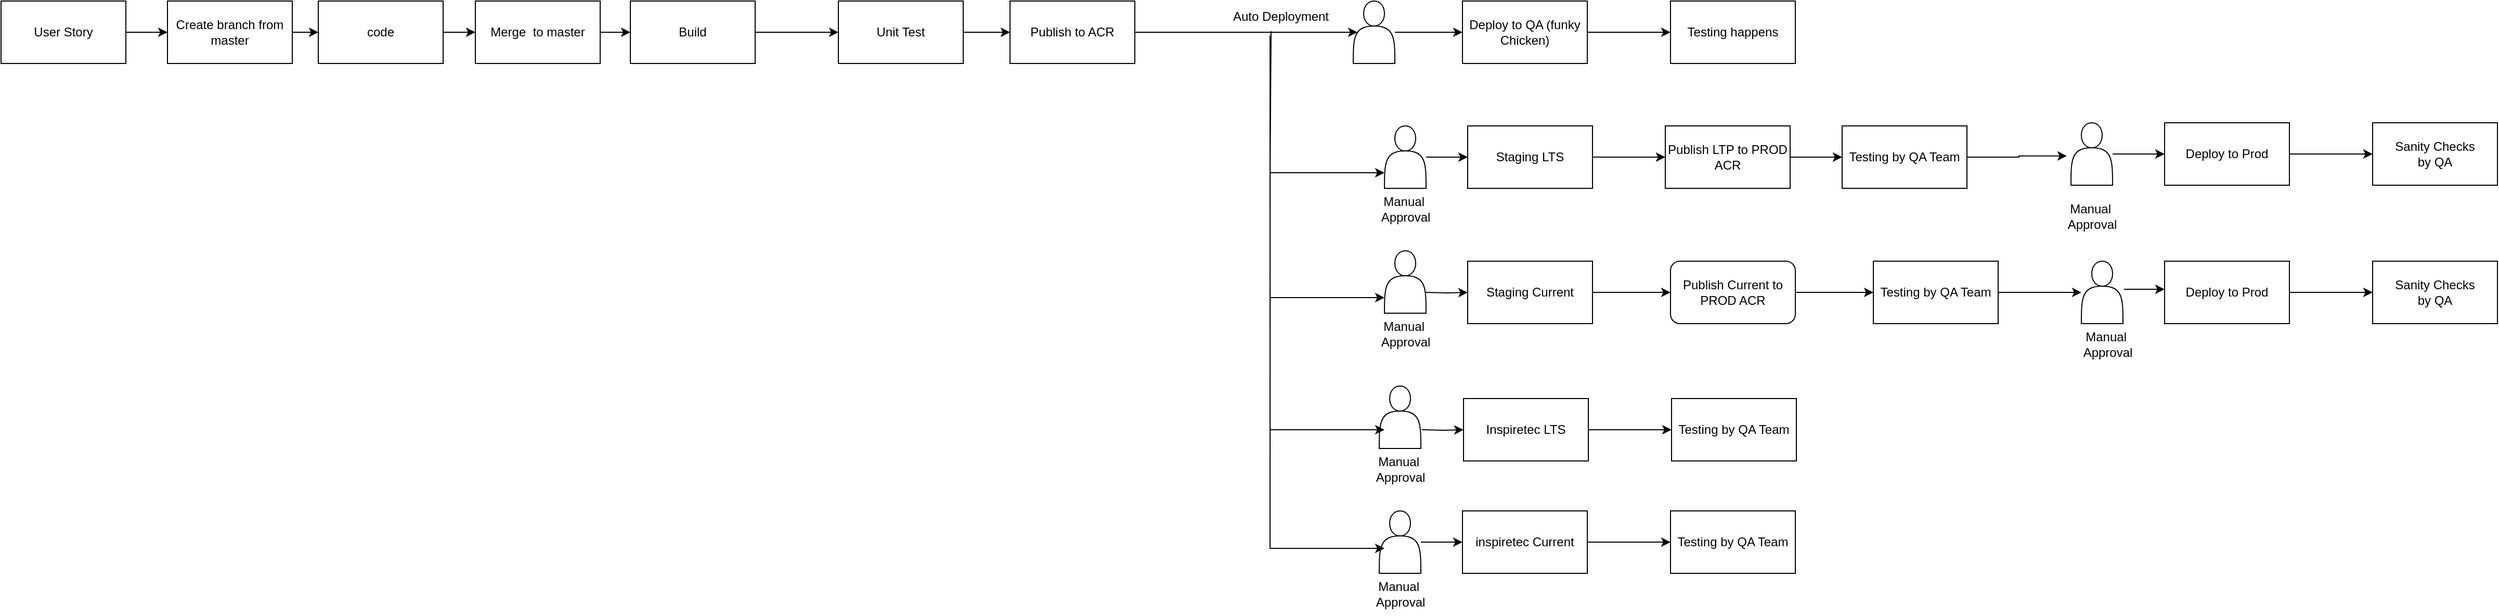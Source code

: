<mxfile version="20.7.3" type="github">
  <diagram name="oneAir Path to production" id="v_0VwC1Siki2pA_AW-O5">
    <mxGraphModel dx="1900" dy="581" grid="1" gridSize="10" guides="1" tooltips="1" connect="1" arrows="1" fold="1" page="1" pageScale="1" pageWidth="850" pageHeight="1100" math="0" shadow="0">
      <root>
        <mxCell id="6KmleIaKSqS-X29-mKfF-0" />
        <mxCell id="6KmleIaKSqS-X29-mKfF-1" parent="6KmleIaKSqS-X29-mKfF-0" />
        <mxCell id="6KmleIaKSqS-X29-mKfF-3" value="" style="edgeStyle=orthogonalEdgeStyle;rounded=0;orthogonalLoop=1;jettySize=auto;html=1;startArrow=none;" parent="6KmleIaKSqS-X29-mKfF-1" source="6KmleIaKSqS-X29-mKfF-75" target="6KmleIaKSqS-X29-mKfF-8" edge="1">
          <mxGeometry relative="1" as="geometry" />
        </mxCell>
        <mxCell id="6KmleIaKSqS-X29-mKfF-4" value="Create branch from master" style="whiteSpace=wrap;html=1;" parent="6KmleIaKSqS-X29-mKfF-1" vertex="1">
          <mxGeometry x="-300" y="330" width="120" height="60" as="geometry" />
        </mxCell>
        <mxCell id="6KmleIaKSqS-X29-mKfF-5" value="" style="edgeStyle=orthogonalEdgeStyle;rounded=0;orthogonalLoop=1;jettySize=auto;html=1;" parent="6KmleIaKSqS-X29-mKfF-1" source="6KmleIaKSqS-X29-mKfF-6" target="6KmleIaKSqS-X29-mKfF-4" edge="1">
          <mxGeometry relative="1" as="geometry" />
        </mxCell>
        <mxCell id="6KmleIaKSqS-X29-mKfF-6" value="User Story" style="whiteSpace=wrap;html=1;" parent="6KmleIaKSqS-X29-mKfF-1" vertex="1">
          <mxGeometry x="-460" y="330" width="120" height="60" as="geometry" />
        </mxCell>
        <mxCell id="6KmleIaKSqS-X29-mKfF-7" value="" style="edgeStyle=orthogonalEdgeStyle;rounded=0;orthogonalLoop=1;jettySize=auto;html=1;" parent="6KmleIaKSqS-X29-mKfF-1" source="6KmleIaKSqS-X29-mKfF-8" target="6KmleIaKSqS-X29-mKfF-10" edge="1">
          <mxGeometry relative="1" as="geometry" />
        </mxCell>
        <mxCell id="6KmleIaKSqS-X29-mKfF-8" value="Merge&amp;nbsp; to master" style="whiteSpace=wrap;html=1;" parent="6KmleIaKSqS-X29-mKfF-1" vertex="1">
          <mxGeometry x="-4" y="330" width="120" height="60" as="geometry" />
        </mxCell>
        <mxCell id="6KmleIaKSqS-X29-mKfF-9" value="" style="edgeStyle=orthogonalEdgeStyle;rounded=0;orthogonalLoop=1;jettySize=auto;html=1;" parent="6KmleIaKSqS-X29-mKfF-1" source="6KmleIaKSqS-X29-mKfF-10" target="6KmleIaKSqS-X29-mKfF-12" edge="1">
          <mxGeometry relative="1" as="geometry" />
        </mxCell>
        <mxCell id="6KmleIaKSqS-X29-mKfF-10" value="Build" style="whiteSpace=wrap;html=1;" parent="6KmleIaKSqS-X29-mKfF-1" vertex="1">
          <mxGeometry x="145" y="330" width="120" height="60" as="geometry" />
        </mxCell>
        <mxCell id="6KmleIaKSqS-X29-mKfF-11" value="" style="edgeStyle=orthogonalEdgeStyle;rounded=0;orthogonalLoop=1;jettySize=auto;html=1;" parent="6KmleIaKSqS-X29-mKfF-1" source="6KmleIaKSqS-X29-mKfF-12" target="6KmleIaKSqS-X29-mKfF-35" edge="1">
          <mxGeometry relative="1" as="geometry" />
        </mxCell>
        <mxCell id="6KmleIaKSqS-X29-mKfF-12" value="Unit Test" style="whiteSpace=wrap;html=1;" parent="6KmleIaKSqS-X29-mKfF-1" vertex="1">
          <mxGeometry x="345" y="330" width="120" height="60" as="geometry" />
        </mxCell>
        <mxCell id="6KmleIaKSqS-X29-mKfF-13" value="" style="edgeStyle=orthogonalEdgeStyle;rounded=0;orthogonalLoop=1;jettySize=auto;html=1;" parent="6KmleIaKSqS-X29-mKfF-1" source="6KmleIaKSqS-X29-mKfF-14" target="6KmleIaKSqS-X29-mKfF-77" edge="1">
          <mxGeometry relative="1" as="geometry" />
        </mxCell>
        <mxCell id="6KmleIaKSqS-X29-mKfF-14" value="Deploy to QA (funky Chicken)" style="whiteSpace=wrap;html=1;" parent="6KmleIaKSqS-X29-mKfF-1" vertex="1">
          <mxGeometry x="945" y="330" width="120" height="60" as="geometry" />
        </mxCell>
        <mxCell id="6KmleIaKSqS-X29-mKfF-15" value="" style="edgeStyle=orthogonalEdgeStyle;rounded=0;orthogonalLoop=1;jettySize=auto;html=1;" parent="6KmleIaKSqS-X29-mKfF-1" source="6KmleIaKSqS-X29-mKfF-16" target="6KmleIaKSqS-X29-mKfF-47" edge="1">
          <mxGeometry relative="1" as="geometry" />
        </mxCell>
        <mxCell id="6KmleIaKSqS-X29-mKfF-16" value="Staging LTS" style="whiteSpace=wrap;html=1;" parent="6KmleIaKSqS-X29-mKfF-1" vertex="1">
          <mxGeometry x="950" y="450" width="120" height="60" as="geometry" />
        </mxCell>
        <mxCell id="6KmleIaKSqS-X29-mKfF-17" value="Staging Current" style="rounded=0;whiteSpace=wrap;html=1;" parent="6KmleIaKSqS-X29-mKfF-1" vertex="1">
          <mxGeometry x="950" y="580" width="120" height="60" as="geometry" />
        </mxCell>
        <mxCell id="6KmleIaKSqS-X29-mKfF-18" value="" style="edgeStyle=orthogonalEdgeStyle;rounded=0;orthogonalLoop=1;jettySize=auto;html=1;" parent="6KmleIaKSqS-X29-mKfF-1" source="6KmleIaKSqS-X29-mKfF-19" target="6KmleIaKSqS-X29-mKfF-16" edge="1">
          <mxGeometry relative="1" as="geometry" />
        </mxCell>
        <mxCell id="6KmleIaKSqS-X29-mKfF-19" value="" style="shape=actor;whiteSpace=wrap;html=1;" parent="6KmleIaKSqS-X29-mKfF-1" vertex="1">
          <mxGeometry x="870" y="450" width="40" height="60" as="geometry" />
        </mxCell>
        <mxCell id="6KmleIaKSqS-X29-mKfF-20" value="" style="edgeStyle=orthogonalEdgeStyle;rounded=0;orthogonalLoop=1;jettySize=auto;html=1;" parent="6KmleIaKSqS-X29-mKfF-1" target="6KmleIaKSqS-X29-mKfF-17" edge="1">
          <mxGeometry relative="1" as="geometry">
            <mxPoint x="910" y="610" as="sourcePoint" />
          </mxGeometry>
        </mxCell>
        <mxCell id="6KmleIaKSqS-X29-mKfF-21" value="" style="shape=actor;whiteSpace=wrap;html=1;" parent="6KmleIaKSqS-X29-mKfF-1" vertex="1">
          <mxGeometry x="870" y="570" width="40" height="60" as="geometry" />
        </mxCell>
        <mxCell id="6KmleIaKSqS-X29-mKfF-22" value="Manual&amp;nbsp;&lt;br&gt;Approval" style="text;html=1;align=center;verticalAlign=middle;resizable=0;points=[];autosize=1;strokeColor=none;fillColor=none;" parent="6KmleIaKSqS-X29-mKfF-1" vertex="1">
          <mxGeometry x="855" y="630" width="70" height="40" as="geometry" />
        </mxCell>
        <mxCell id="6KmleIaKSqS-X29-mKfF-23" value="Manual&amp;nbsp;&lt;br&gt;Approval" style="text;html=1;align=center;verticalAlign=middle;resizable=0;points=[];autosize=1;strokeColor=none;fillColor=none;" parent="6KmleIaKSqS-X29-mKfF-1" vertex="1">
          <mxGeometry x="855" y="510" width="70" height="40" as="geometry" />
        </mxCell>
        <mxCell id="6KmleIaKSqS-X29-mKfF-24" value="" style="edgeStyle=orthogonalEdgeStyle;rounded=0;orthogonalLoop=1;jettySize=auto;html=1;" parent="6KmleIaKSqS-X29-mKfF-1" source="6KmleIaKSqS-X29-mKfF-25" target="6KmleIaKSqS-X29-mKfF-83" edge="1">
          <mxGeometry relative="1" as="geometry" />
        </mxCell>
        <mxCell id="6KmleIaKSqS-X29-mKfF-25" value="Inspiretec LTS" style="whiteSpace=wrap;html=1;" parent="6KmleIaKSqS-X29-mKfF-1" vertex="1">
          <mxGeometry x="946" y="712" width="120" height="60" as="geometry" />
        </mxCell>
        <mxCell id="6KmleIaKSqS-X29-mKfF-26" value="" style="edgeStyle=orthogonalEdgeStyle;rounded=0;orthogonalLoop=1;jettySize=auto;html=1;" parent="6KmleIaKSqS-X29-mKfF-1" source="6KmleIaKSqS-X29-mKfF-27" target="6KmleIaKSqS-X29-mKfF-84" edge="1">
          <mxGeometry relative="1" as="geometry" />
        </mxCell>
        <mxCell id="6KmleIaKSqS-X29-mKfF-27" value="inspiretec Current" style="rounded=0;whiteSpace=wrap;html=1;" parent="6KmleIaKSqS-X29-mKfF-1" vertex="1">
          <mxGeometry x="945" y="820" width="120" height="60" as="geometry" />
        </mxCell>
        <mxCell id="6KmleIaKSqS-X29-mKfF-28" value="" style="edgeStyle=orthogonalEdgeStyle;rounded=0;orthogonalLoop=1;jettySize=auto;html=1;" parent="6KmleIaKSqS-X29-mKfF-1" target="6KmleIaKSqS-X29-mKfF-25" edge="1">
          <mxGeometry relative="1" as="geometry">
            <mxPoint x="906" y="742" as="sourcePoint" />
          </mxGeometry>
        </mxCell>
        <mxCell id="6KmleIaKSqS-X29-mKfF-29" value="" style="shape=actor;whiteSpace=wrap;html=1;" parent="6KmleIaKSqS-X29-mKfF-1" vertex="1">
          <mxGeometry x="865" y="700" width="40" height="60" as="geometry" />
        </mxCell>
        <mxCell id="6KmleIaKSqS-X29-mKfF-30" value="" style="edgeStyle=orthogonalEdgeStyle;rounded=0;orthogonalLoop=1;jettySize=auto;html=1;" parent="6KmleIaKSqS-X29-mKfF-1" source="6KmleIaKSqS-X29-mKfF-31" target="6KmleIaKSqS-X29-mKfF-27" edge="1">
          <mxGeometry relative="1" as="geometry" />
        </mxCell>
        <mxCell id="6KmleIaKSqS-X29-mKfF-31" value="" style="shape=actor;whiteSpace=wrap;html=1;" parent="6KmleIaKSqS-X29-mKfF-1" vertex="1">
          <mxGeometry x="865" y="820" width="40" height="60" as="geometry" />
        </mxCell>
        <mxCell id="6KmleIaKSqS-X29-mKfF-32" value="Manual&amp;nbsp;&lt;br&gt;Approval" style="text;html=1;align=center;verticalAlign=middle;resizable=0;points=[];autosize=1;strokeColor=none;fillColor=none;" parent="6KmleIaKSqS-X29-mKfF-1" vertex="1">
          <mxGeometry x="850" y="880" width="70" height="40" as="geometry" />
        </mxCell>
        <mxCell id="6KmleIaKSqS-X29-mKfF-33" value="Manual&amp;nbsp;&lt;br&gt;Approval" style="text;html=1;align=center;verticalAlign=middle;resizable=0;points=[];autosize=1;strokeColor=none;fillColor=none;" parent="6KmleIaKSqS-X29-mKfF-1" vertex="1">
          <mxGeometry x="850" y="760" width="70" height="40" as="geometry" />
        </mxCell>
        <mxCell id="6KmleIaKSqS-X29-mKfF-34" style="edgeStyle=orthogonalEdgeStyle;rounded=0;orthogonalLoop=1;jettySize=auto;html=1;entryX=0.1;entryY=0.5;entryDx=0;entryDy=0;entryPerimeter=0;" parent="6KmleIaKSqS-X29-mKfF-1" source="6KmleIaKSqS-X29-mKfF-35" target="6KmleIaKSqS-X29-mKfF-80" edge="1">
          <mxGeometry relative="1" as="geometry" />
        </mxCell>
        <mxCell id="6KmleIaKSqS-X29-mKfF-35" value="Publish to ACR" style="rounded=0;whiteSpace=wrap;html=1;" parent="6KmleIaKSqS-X29-mKfF-1" vertex="1">
          <mxGeometry x="510" y="330" width="120" height="60" as="geometry" />
        </mxCell>
        <mxCell id="6KmleIaKSqS-X29-mKfF-36" value="" style="endArrow=classic;html=1;rounded=0;entryX=0;entryY=0.5;entryDx=0;entryDy=0;startArrow=none;" parent="6KmleIaKSqS-X29-mKfF-1" source="6KmleIaKSqS-X29-mKfF-80" target="6KmleIaKSqS-X29-mKfF-14" edge="1">
          <mxGeometry width="50" height="50" relative="1" as="geometry">
            <mxPoint x="490" y="610" as="sourcePoint" />
            <mxPoint x="540" y="560" as="targetPoint" />
          </mxGeometry>
        </mxCell>
        <mxCell id="6KmleIaKSqS-X29-mKfF-37" value="Auto Deployment" style="text;html=1;align=center;verticalAlign=middle;resizable=0;points=[];autosize=1;strokeColor=none;fillColor=none;" parent="6KmleIaKSqS-X29-mKfF-1" vertex="1">
          <mxGeometry x="710" y="330" width="120" height="30" as="geometry" />
        </mxCell>
        <mxCell id="6KmleIaKSqS-X29-mKfF-38" value="" style="endArrow=classic;html=1;rounded=0;exitX=0.425;exitY=0.967;exitDx=0;exitDy=0;exitPerimeter=0;entryX=0;entryY=0.75;entryDx=0;entryDy=0;" parent="6KmleIaKSqS-X29-mKfF-1" source="6KmleIaKSqS-X29-mKfF-37" target="6KmleIaKSqS-X29-mKfF-19" edge="1">
          <mxGeometry width="50" height="50" relative="1" as="geometry">
            <mxPoint x="520" y="690" as="sourcePoint" />
            <mxPoint x="570" y="640" as="targetPoint" />
            <Array as="points">
              <mxPoint x="760" y="495" />
            </Array>
          </mxGeometry>
        </mxCell>
        <mxCell id="6KmleIaKSqS-X29-mKfF-39" value="" style="endArrow=classic;html=1;rounded=0;entryX=0;entryY=0.75;entryDx=0;entryDy=0;exitX=0.417;exitY=1.1;exitDx=0;exitDy=0;exitPerimeter=0;" parent="6KmleIaKSqS-X29-mKfF-1" source="6KmleIaKSqS-X29-mKfF-37" target="6KmleIaKSqS-X29-mKfF-21" edge="1">
          <mxGeometry width="50" height="50" relative="1" as="geometry">
            <mxPoint x="520" y="690" as="sourcePoint" />
            <mxPoint x="570" y="640" as="targetPoint" />
            <Array as="points">
              <mxPoint x="760" y="615" />
            </Array>
          </mxGeometry>
        </mxCell>
        <mxCell id="6KmleIaKSqS-X29-mKfF-40" value="" style="endArrow=classic;html=1;rounded=0;entryX=0;entryY=0.75;entryDx=0;entryDy=0;exitX=0.417;exitY=1.1;exitDx=0;exitDy=0;exitPerimeter=0;" parent="6KmleIaKSqS-X29-mKfF-1" edge="1">
          <mxGeometry width="50" height="50" relative="1" as="geometry">
            <mxPoint x="760.04" y="490" as="sourcePoint" />
            <mxPoint x="870" y="742" as="targetPoint" />
            <Array as="points">
              <mxPoint x="760" y="742" />
            </Array>
          </mxGeometry>
        </mxCell>
        <mxCell id="6KmleIaKSqS-X29-mKfF-41" value="" style="endArrow=classic;html=1;rounded=0;entryX=0;entryY=0.75;entryDx=0;entryDy=0;exitX=0.417;exitY=1.1;exitDx=0;exitDy=0;exitPerimeter=0;" parent="6KmleIaKSqS-X29-mKfF-1" edge="1">
          <mxGeometry width="50" height="50" relative="1" as="geometry">
            <mxPoint x="760.04" y="604" as="sourcePoint" />
            <mxPoint x="870" y="856" as="targetPoint" />
            <Array as="points">
              <mxPoint x="760" y="856" />
            </Array>
          </mxGeometry>
        </mxCell>
        <mxCell id="6KmleIaKSqS-X29-mKfF-42" value="" style="endArrow=classic;html=1;rounded=0;" parent="6KmleIaKSqS-X29-mKfF-1" target="6KmleIaKSqS-X29-mKfF-44" edge="1">
          <mxGeometry width="50" height="50" relative="1" as="geometry">
            <mxPoint x="1070" y="610" as="sourcePoint" />
            <mxPoint x="1150" y="610" as="targetPoint" />
          </mxGeometry>
        </mxCell>
        <mxCell id="6KmleIaKSqS-X29-mKfF-43" style="edgeStyle=orthogonalEdgeStyle;rounded=0;orthogonalLoop=1;jettySize=auto;html=1;" parent="6KmleIaKSqS-X29-mKfF-1" source="6KmleIaKSqS-X29-mKfF-44" target="6KmleIaKSqS-X29-mKfF-82" edge="1">
          <mxGeometry relative="1" as="geometry" />
        </mxCell>
        <mxCell id="6KmleIaKSqS-X29-mKfF-44" value="Publish Current to PROD ACR" style="rounded=1;whiteSpace=wrap;html=1;" parent="6KmleIaKSqS-X29-mKfF-1" vertex="1">
          <mxGeometry x="1145" y="580" width="120" height="60" as="geometry" />
        </mxCell>
        <mxCell id="6KmleIaKSqS-X29-mKfF-45" value="" style="edgeStyle=orthogonalEdgeStyle;rounded=0;orthogonalLoop=1;jettySize=auto;html=1;startArrow=none;" parent="6KmleIaKSqS-X29-mKfF-1" source="6KmleIaKSqS-X29-mKfF-49" target="6KmleIaKSqS-X29-mKfF-48" edge="1">
          <mxGeometry relative="1" as="geometry" />
        </mxCell>
        <mxCell id="6KmleIaKSqS-X29-mKfF-46" value="" style="edgeStyle=orthogonalEdgeStyle;rounded=0;orthogonalLoop=1;jettySize=auto;html=1;" parent="6KmleIaKSqS-X29-mKfF-1" source="6KmleIaKSqS-X29-mKfF-47" target="6KmleIaKSqS-X29-mKfF-79" edge="1">
          <mxGeometry relative="1" as="geometry" />
        </mxCell>
        <mxCell id="6KmleIaKSqS-X29-mKfF-47" value="Publish LTP to PROD ACR" style="rounded=1;whiteSpace=wrap;html=1;arcSize=0;" parent="6KmleIaKSqS-X29-mKfF-1" vertex="1">
          <mxGeometry x="1140" y="450" width="120" height="60" as="geometry" />
        </mxCell>
        <mxCell id="odCZFWH2qSIIaKnOjqTh-2" value="" style="edgeStyle=orthogonalEdgeStyle;rounded=0;orthogonalLoop=1;jettySize=auto;html=1;" parent="6KmleIaKSqS-X29-mKfF-1" source="6KmleIaKSqS-X29-mKfF-48" target="odCZFWH2qSIIaKnOjqTh-1" edge="1">
          <mxGeometry relative="1" as="geometry" />
        </mxCell>
        <mxCell id="6KmleIaKSqS-X29-mKfF-48" value="Deploy to Prod" style="rounded=0;whiteSpace=wrap;html=1;" parent="6KmleIaKSqS-X29-mKfF-1" vertex="1">
          <mxGeometry x="1620" y="447" width="120" height="60" as="geometry" />
        </mxCell>
        <mxCell id="6KmleIaKSqS-X29-mKfF-49" value="" style="shape=actor;whiteSpace=wrap;html=1;" parent="6KmleIaKSqS-X29-mKfF-1" vertex="1">
          <mxGeometry x="1530" y="447" width="40" height="60" as="geometry" />
        </mxCell>
        <mxCell id="odCZFWH2qSIIaKnOjqTh-4" value="" style="edgeStyle=orthogonalEdgeStyle;rounded=0;orthogonalLoop=1;jettySize=auto;html=1;" parent="6KmleIaKSqS-X29-mKfF-1" source="6KmleIaKSqS-X29-mKfF-50" target="odCZFWH2qSIIaKnOjqTh-3" edge="1">
          <mxGeometry relative="1" as="geometry" />
        </mxCell>
        <mxCell id="6KmleIaKSqS-X29-mKfF-50" value="Deploy to Prod" style="rounded=0;whiteSpace=wrap;html=1;" parent="6KmleIaKSqS-X29-mKfF-1" vertex="1">
          <mxGeometry x="1620" y="580" width="120" height="60" as="geometry" />
        </mxCell>
        <mxCell id="6KmleIaKSqS-X29-mKfF-51" value="" style="edgeStyle=orthogonalEdgeStyle;rounded=0;orthogonalLoop=1;jettySize=auto;html=1;startArrow=none;" parent="6KmleIaKSqS-X29-mKfF-1" edge="1">
          <mxGeometry relative="1" as="geometry">
            <mxPoint x="1581" y="607" as="sourcePoint" />
            <mxPoint x="1620" y="607" as="targetPoint" />
          </mxGeometry>
        </mxCell>
        <mxCell id="6KmleIaKSqS-X29-mKfF-52" value="" style="shape=actor;whiteSpace=wrap;html=1;" parent="6KmleIaKSqS-X29-mKfF-1" vertex="1">
          <mxGeometry x="1540" y="580" width="40" height="60" as="geometry" />
        </mxCell>
        <mxCell id="6KmleIaKSqS-X29-mKfF-53" value="Manual&amp;nbsp;&lt;br&gt;Approval" style="text;html=1;align=center;verticalAlign=middle;resizable=0;points=[];autosize=1;strokeColor=none;fillColor=none;" parent="6KmleIaKSqS-X29-mKfF-1" vertex="1">
          <mxGeometry x="1530" y="640" width="70" height="40" as="geometry" />
        </mxCell>
        <mxCell id="6KmleIaKSqS-X29-mKfF-54" value="Manual&amp;nbsp;&lt;br&gt;Approval" style="text;html=1;align=center;verticalAlign=middle;resizable=0;points=[];autosize=1;strokeColor=none;fillColor=none;" parent="6KmleIaKSqS-X29-mKfF-1" vertex="1">
          <mxGeometry x="1515" y="517" width="70" height="40" as="geometry" />
        </mxCell>
        <mxCell id="6KmleIaKSqS-X29-mKfF-75" value="code" style="whiteSpace=wrap;html=1;" parent="6KmleIaKSqS-X29-mKfF-1" vertex="1">
          <mxGeometry x="-155" y="330" width="120" height="60" as="geometry" />
        </mxCell>
        <mxCell id="6KmleIaKSqS-X29-mKfF-77" value="Testing happens" style="whiteSpace=wrap;html=1;" parent="6KmleIaKSqS-X29-mKfF-1" vertex="1">
          <mxGeometry x="1145" y="330" width="120" height="60" as="geometry" />
        </mxCell>
        <mxCell id="6KmleIaKSqS-X29-mKfF-78" style="edgeStyle=orthogonalEdgeStyle;rounded=0;orthogonalLoop=1;jettySize=auto;html=1;entryX=-0.1;entryY=0.531;entryDx=0;entryDy=0;entryPerimeter=0;" parent="6KmleIaKSqS-X29-mKfF-1" source="6KmleIaKSqS-X29-mKfF-79" target="6KmleIaKSqS-X29-mKfF-49" edge="1">
          <mxGeometry relative="1" as="geometry" />
        </mxCell>
        <mxCell id="6KmleIaKSqS-X29-mKfF-79" value="Testing by QA Team" style="rounded=0;whiteSpace=wrap;html=1;" parent="6KmleIaKSqS-X29-mKfF-1" vertex="1">
          <mxGeometry x="1310" y="450" width="120" height="60" as="geometry" />
        </mxCell>
        <mxCell id="6KmleIaKSqS-X29-mKfF-80" value="" style="shape=actor;whiteSpace=wrap;html=1;" parent="6KmleIaKSqS-X29-mKfF-1" vertex="1">
          <mxGeometry x="840" y="330" width="40" height="60" as="geometry" />
        </mxCell>
        <mxCell id="6KmleIaKSqS-X29-mKfF-81" style="edgeStyle=orthogonalEdgeStyle;rounded=0;orthogonalLoop=1;jettySize=auto;html=1;" parent="6KmleIaKSqS-X29-mKfF-1" source="6KmleIaKSqS-X29-mKfF-82" target="6KmleIaKSqS-X29-mKfF-52" edge="1">
          <mxGeometry relative="1" as="geometry" />
        </mxCell>
        <mxCell id="6KmleIaKSqS-X29-mKfF-82" value="Testing by QA Team" style="rounded=0;whiteSpace=wrap;html=1;" parent="6KmleIaKSqS-X29-mKfF-1" vertex="1">
          <mxGeometry x="1340" y="580" width="120" height="60" as="geometry" />
        </mxCell>
        <mxCell id="6KmleIaKSqS-X29-mKfF-83" value="Testing by QA Team" style="whiteSpace=wrap;html=1;" parent="6KmleIaKSqS-X29-mKfF-1" vertex="1">
          <mxGeometry x="1146" y="712" width="120" height="60" as="geometry" />
        </mxCell>
        <mxCell id="6KmleIaKSqS-X29-mKfF-84" value="Testing by QA Team" style="rounded=0;whiteSpace=wrap;html=1;" parent="6KmleIaKSqS-X29-mKfF-1" vertex="1">
          <mxGeometry x="1145" y="820" width="120" height="60" as="geometry" />
        </mxCell>
        <mxCell id="odCZFWH2qSIIaKnOjqTh-0" value="" style="endArrow=classic;html=1;rounded=0;entryX=0;entryY=0.5;entryDx=0;entryDy=0;exitX=1;exitY=0.5;exitDx=0;exitDy=0;" parent="6KmleIaKSqS-X29-mKfF-1" source="6KmleIaKSqS-X29-mKfF-4" target="6KmleIaKSqS-X29-mKfF-75" edge="1">
          <mxGeometry width="50" height="50" relative="1" as="geometry">
            <mxPoint x="200" y="390" as="sourcePoint" />
            <mxPoint x="250" y="340" as="targetPoint" />
          </mxGeometry>
        </mxCell>
        <mxCell id="odCZFWH2qSIIaKnOjqTh-1" value="Sanity Checks &lt;br&gt;by QA" style="whiteSpace=wrap;html=1;rounded=0;" parent="6KmleIaKSqS-X29-mKfF-1" vertex="1">
          <mxGeometry x="1820" y="447" width="120" height="60" as="geometry" />
        </mxCell>
        <mxCell id="odCZFWH2qSIIaKnOjqTh-3" value="Sanity Checks &lt;br&gt;by QA" style="whiteSpace=wrap;html=1;rounded=0;" parent="6KmleIaKSqS-X29-mKfF-1" vertex="1">
          <mxGeometry x="1820" y="580" width="120" height="60" as="geometry" />
        </mxCell>
      </root>
    </mxGraphModel>
  </diagram>
</mxfile>
